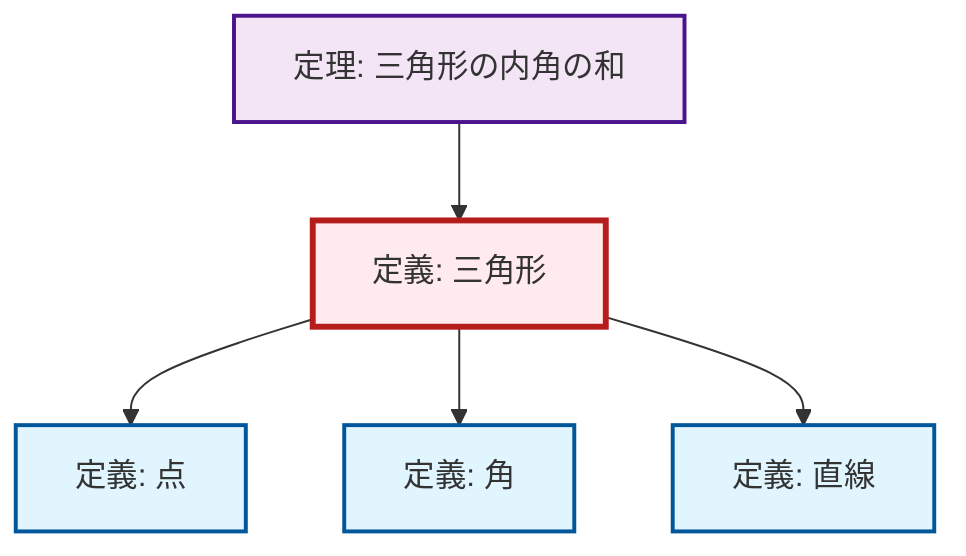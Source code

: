 graph TD
    classDef definition fill:#e1f5fe,stroke:#01579b,stroke-width:2px
    classDef theorem fill:#f3e5f5,stroke:#4a148c,stroke-width:2px
    classDef axiom fill:#fff3e0,stroke:#e65100,stroke-width:2px
    classDef example fill:#e8f5e9,stroke:#1b5e20,stroke-width:2px
    classDef current fill:#ffebee,stroke:#b71c1c,stroke-width:3px
    thm-angle-sum-triangle["定理: 三角形の内角の和"]:::theorem
    def-triangle["定義: 三角形"]:::definition
    def-angle["定義: 角"]:::definition
    def-point["定義: 点"]:::definition
    def-line["定義: 直線"]:::definition
    def-triangle --> def-point
    thm-angle-sum-triangle --> def-triangle
    def-triangle --> def-angle
    def-triangle --> def-line
    class def-triangle current
